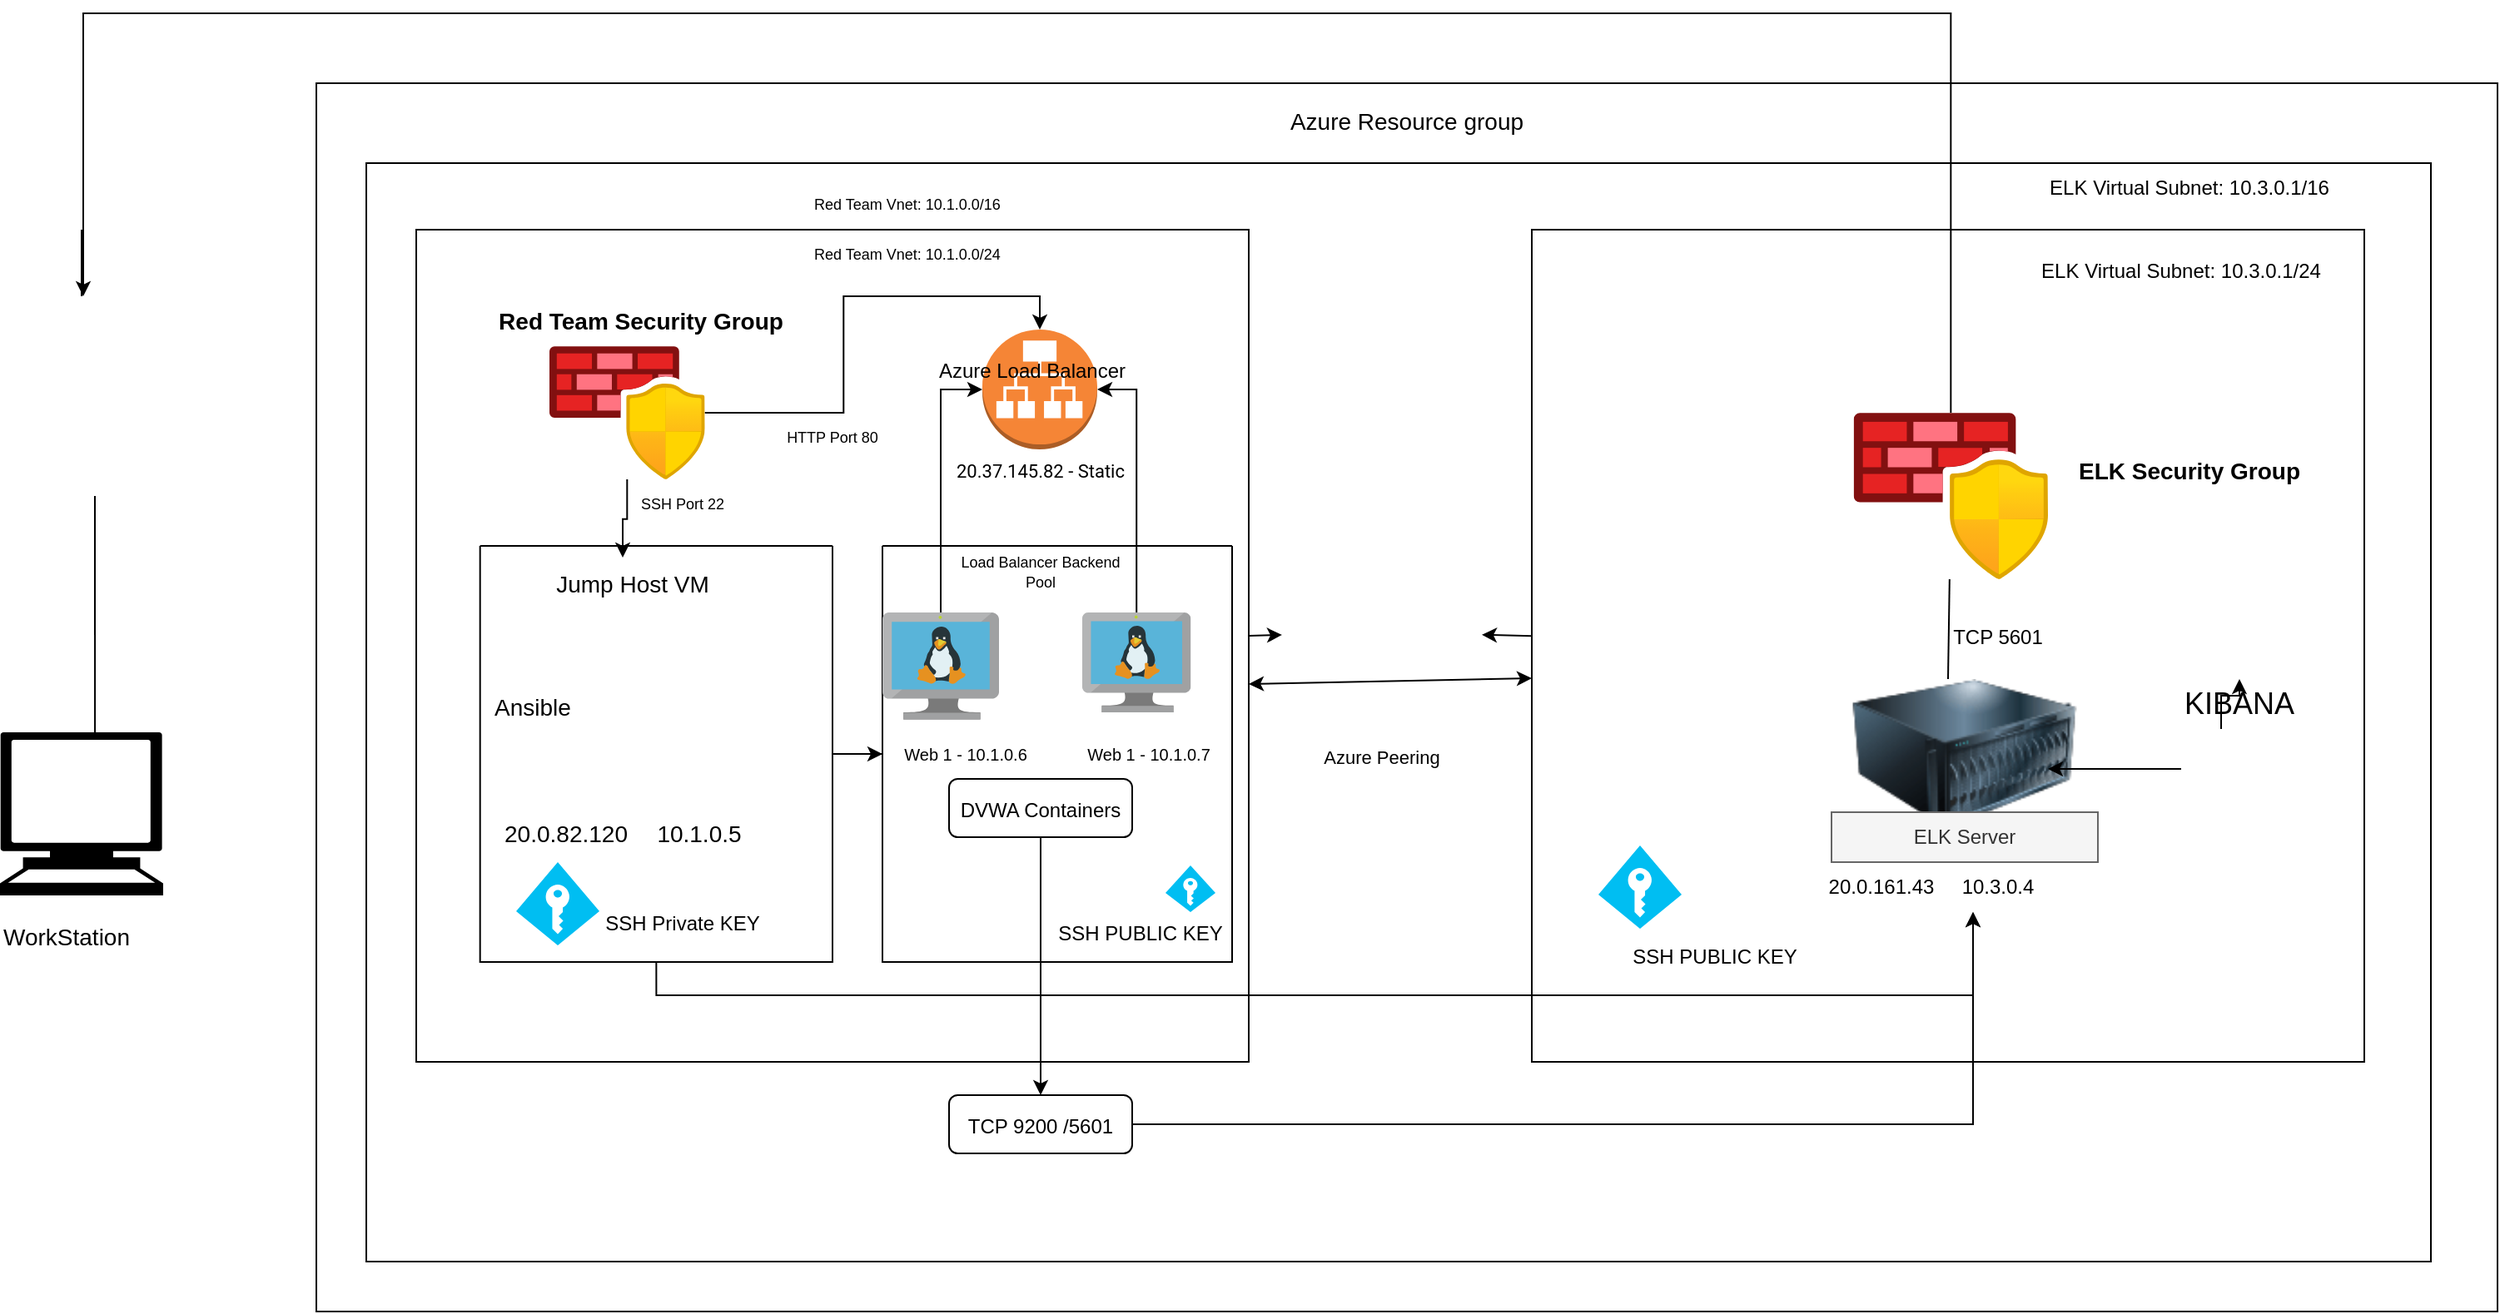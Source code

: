 <mxfile version="20.2.2" type="device"><diagram id="YJzmdEqQfib8CGw_cLvA" name="Page-1"><mxGraphModel dx="2516" dy="826" grid="1" gridSize="10" guides="1" tooltips="1" connect="1" arrows="1" fold="1" page="1" pageScale="1" pageWidth="850" pageHeight="1100" math="0" shadow="0"><root><mxCell id="0"/><mxCell id="1" parent="0"/><mxCell id="wqWHINHrL1W7b_5Z88DH-113" value="" style="rounded=0;whiteSpace=wrap;html=1;fontSize=11;gradientColor=none;" vertex="1" parent="1"><mxGeometry x="60" y="72" width="1310" height="738" as="geometry"/></mxCell><mxCell id="wqWHINHrL1W7b_5Z88DH-115" value="" style="rounded=0;whiteSpace=wrap;html=1;fontSize=11;gradientColor=none;" vertex="1" parent="1"><mxGeometry x="90" y="120" width="1240" height="660" as="geometry"/></mxCell><mxCell id="wqWHINHrL1W7b_5Z88DH-106" value="" style="edgeStyle=none;rounded=0;orthogonalLoop=1;jettySize=auto;html=1;fontSize=11;" edge="1" parent="1" source="wqWHINHrL1W7b_5Z88DH-4" target="wqWHINHrL1W7b_5Z88DH-101"><mxGeometry relative="1" as="geometry"/></mxCell><mxCell id="wqWHINHrL1W7b_5Z88DH-4" value="" style="whiteSpace=wrap;html=1;aspect=fixed;" vertex="1" parent="1"><mxGeometry x="120" y="160" width="500" height="500" as="geometry"/></mxCell><mxCell id="wqWHINHrL1W7b_5Z88DH-107" value="" style="edgeStyle=none;rounded=0;orthogonalLoop=1;jettySize=auto;html=1;fontSize=11;" edge="1" parent="1" source="wqWHINHrL1W7b_5Z88DH-5" target="wqWHINHrL1W7b_5Z88DH-101"><mxGeometry relative="1" as="geometry"/></mxCell><mxCell id="wqWHINHrL1W7b_5Z88DH-5" value="" style="whiteSpace=wrap;html=1;aspect=fixed;" vertex="1" parent="1"><mxGeometry x="790" y="160" width="500" height="500" as="geometry"/></mxCell><mxCell id="wqWHINHrL1W7b_5Z88DH-9" value="" style="image;html=1;image=img/lib/clip_art/computers/Server_128x128.png" vertex="1" parent="1"><mxGeometry x="980" y="430" width="140" height="90" as="geometry"/></mxCell><mxCell id="wqWHINHrL1W7b_5Z88DH-10" value="ELK Server" style="text;html=1;align=center;verticalAlign=middle;whiteSpace=wrap;rounded=0;fillColor=#f5f5f5;fontColor=#333333;strokeColor=#666666;gradientColor=none;" vertex="1" parent="1"><mxGeometry x="970" y="510" width="160" height="30" as="geometry"/></mxCell><mxCell id="wqWHINHrL1W7b_5Z88DH-11" value="20.0.161.43" style="text;html=1;strokeColor=none;fillColor=none;align=center;verticalAlign=middle;whiteSpace=wrap;rounded=0;" vertex="1" parent="1"><mxGeometry x="970" y="540" width="60" height="30" as="geometry"/></mxCell><mxCell id="wqWHINHrL1W7b_5Z88DH-12" value="10.3.0.4" style="text;html=1;strokeColor=none;fillColor=none;align=center;verticalAlign=middle;whiteSpace=wrap;rounded=0;" vertex="1" parent="1"><mxGeometry x="1040" y="540" width="60" height="30" as="geometry"/></mxCell><mxCell id="wqWHINHrL1W7b_5Z88DH-14" value="" style="aspect=fixed;html=1;points=[];align=center;image;fontSize=12;image=img/lib/azure2/networking/Azure_Firewall_Manager.svg;gradientColor=none;" vertex="1" parent="1"><mxGeometry x="983.33" y="270" width="116.67" height="100" as="geometry"/></mxCell><mxCell id="wqWHINHrL1W7b_5Z88DH-15" value="&lt;font style=&quot;font-size: 14px;&quot;&gt;ELK Security Group&lt;/font&gt;" style="text;html=1;strokeColor=none;fillColor=none;align=center;verticalAlign=middle;whiteSpace=wrap;rounded=0;fontStyle=1" vertex="1" parent="1"><mxGeometry x="1100" y="290" width="170" height="30" as="geometry"/></mxCell><mxCell id="wqWHINHrL1W7b_5Z88DH-17" value="" style="endArrow=none;html=1;rounded=0;" edge="1" parent="1" target="wqWHINHrL1W7b_5Z88DH-14"><mxGeometry width="50" height="50" relative="1" as="geometry"><mxPoint x="1040" y="430" as="sourcePoint"/><mxPoint x="1040" y="360" as="targetPoint"/></mxGeometry></mxCell><mxCell id="wqWHINHrL1W7b_5Z88DH-19" value="TCP 5601" style="text;html=1;strokeColor=none;fillColor=none;align=center;verticalAlign=middle;whiteSpace=wrap;rounded=0;" vertex="1" parent="1"><mxGeometry x="1040" y="390" width="60" height="30" as="geometry"/></mxCell><mxCell id="wqWHINHrL1W7b_5Z88DH-25" value="" style="edgeStyle=orthogonalEdgeStyle;rounded=0;orthogonalLoop=1;jettySize=auto;html=1;fontSize=18;" edge="1" parent="1" source="wqWHINHrL1W7b_5Z88DH-21" target="wqWHINHrL1W7b_5Z88DH-22"><mxGeometry relative="1" as="geometry"/></mxCell><mxCell id="wqWHINHrL1W7b_5Z88DH-29" value="" style="edgeStyle=orthogonalEdgeStyle;rounded=0;orthogonalLoop=1;jettySize=auto;html=1;fontSize=18;" edge="1" parent="1" source="wqWHINHrL1W7b_5Z88DH-21" target="wqWHINHrL1W7b_5Z88DH-28"><mxGeometry relative="1" as="geometry"/></mxCell><mxCell id="wqWHINHrL1W7b_5Z88DH-21" value="" style="shape=image;html=1;verticalAlign=top;verticalLabelPosition=bottom;labelBackgroundColor=#ffffff;imageAspect=0;aspect=fixed;image=https://cdn0.iconfinder.com/data/icons/web-development-and-studio/512/46_Analysis_analytic_analytics_chart_data_graph-128.png;gradientColor=none;" vertex="1" parent="1"><mxGeometry x="1180" y="460" width="48" height="48" as="geometry"/></mxCell><mxCell id="wqWHINHrL1W7b_5Z88DH-22" value="&lt;font style=&quot;font-size: 18px;&quot;&gt;KIBANA&lt;/font&gt;" style="text;html=1;strokeColor=none;fillColor=none;align=center;verticalAlign=middle;whiteSpace=wrap;rounded=0;" vertex="1" parent="1"><mxGeometry x="1120" y="430" width="190" height="30" as="geometry"/></mxCell><mxCell id="wqWHINHrL1W7b_5Z88DH-28" value="" style="shape=image;html=1;verticalAlign=top;verticalLabelPosition=bottom;labelBackgroundColor=#ffffff;imageAspect=0;aspect=fixed;image=https://cdn0.iconfinder.com/data/icons/web-development-and-studio/512/46_Analysis_analytic_analytics_chart_data_graph-128.png;gradientColor=none;" vertex="1" parent="1"><mxGeometry x="1052" y="460" width="48" height="48" as="geometry"/></mxCell><mxCell id="wqWHINHrL1W7b_5Z88DH-31" value="" style="verticalLabelPosition=bottom;html=1;verticalAlign=top;align=center;strokeColor=none;fillColor=#00BEF2;shape=mxgraph.azure.access_control;fontSize=18;" vertex="1" parent="1"><mxGeometry x="830" y="530" width="50" height="50" as="geometry"/></mxCell><mxCell id="wqWHINHrL1W7b_5Z88DH-32" value="&lt;font style=&quot;font-size: 12px;&quot;&gt;SSH PUBLIC KEY&lt;/font&gt;" style="text;html=1;strokeColor=none;fillColor=none;align=center;verticalAlign=middle;whiteSpace=wrap;rounded=0;fontSize=18;" vertex="1" parent="1"><mxGeometry x="830" y="580" width="140" height="30" as="geometry"/></mxCell><mxCell id="wqWHINHrL1W7b_5Z88DH-33" value="ELK Virtual Subnet: 10.3.0.1/24" style="text;html=1;strokeColor=none;fillColor=none;align=center;verticalAlign=middle;whiteSpace=wrap;rounded=0;fontSize=12;" vertex="1" parent="1"><mxGeometry x="1090" y="170" width="180" height="30" as="geometry"/></mxCell><mxCell id="wqWHINHrL1W7b_5Z88DH-34" value="ELK Virtual Subnet: 10.3.0.1/16" style="text;html=1;strokeColor=none;fillColor=none;align=center;verticalAlign=middle;whiteSpace=wrap;rounded=0;fontSize=12;" vertex="1" parent="1"><mxGeometry x="1095" y="120" width="180" height="30" as="geometry"/></mxCell><mxCell id="wqWHINHrL1W7b_5Z88DH-88" style="edgeStyle=orthogonalEdgeStyle;rounded=0;orthogonalLoop=1;jettySize=auto;html=1;entryX=0.44;entryY=-0.027;entryDx=0;entryDy=0;entryPerimeter=0;fontSize=9;" edge="1" parent="1" source="wqWHINHrL1W7b_5Z88DH-35" target="wqWHINHrL1W7b_5Z88DH-51"><mxGeometry relative="1" as="geometry"/></mxCell><mxCell id="wqWHINHrL1W7b_5Z88DH-90" style="edgeStyle=orthogonalEdgeStyle;rounded=0;orthogonalLoop=1;jettySize=auto;html=1;entryX=0.5;entryY=0;entryDx=0;entryDy=0;entryPerimeter=0;fontSize=9;" edge="1" parent="1" source="wqWHINHrL1W7b_5Z88DH-35" target="wqWHINHrL1W7b_5Z88DH-36"><mxGeometry relative="1" as="geometry"/></mxCell><mxCell id="wqWHINHrL1W7b_5Z88DH-35" value="" style="aspect=fixed;html=1;points=[];align=center;image;fontSize=12;image=img/lib/azure2/networking/Azure_Firewall_Manager.svg;gradientColor=none;" vertex="1" parent="1"><mxGeometry x="200" y="230" width="93.34" height="80" as="geometry"/></mxCell><mxCell id="wqWHINHrL1W7b_5Z88DH-36" value="" style="outlineConnect=0;dashed=0;verticalLabelPosition=bottom;verticalAlign=top;align=center;html=1;shape=mxgraph.aws3.application_load_balancer;fillColor=#F58536;gradientColor=none;fontSize=14;" vertex="1" parent="1"><mxGeometry x="460" y="220" width="69" height="72" as="geometry"/></mxCell><mxCell id="wqWHINHrL1W7b_5Z88DH-39" value="" style="swimlane;startSize=0;fontSize=14;gradientColor=none;" vertex="1" parent="1"><mxGeometry x="400" y="350" width="210" height="250" as="geometry"><mxRectangle x="400" y="350" width="50" height="40" as="alternateBounds"/></mxGeometry></mxCell><mxCell id="wqWHINHrL1W7b_5Z88DH-67" value="&lt;font style=&quot;font-size: 12px;&quot;&gt;SSH PUBLIC KEY&lt;/font&gt;" style="text;html=1;strokeColor=none;fillColor=none;align=center;verticalAlign=middle;whiteSpace=wrap;rounded=0;fontSize=18;" vertex="1" parent="wqWHINHrL1W7b_5Z88DH-39"><mxGeometry x="100" y="222" width="110" height="18" as="geometry"/></mxCell><mxCell id="wqWHINHrL1W7b_5Z88DH-68" value="" style="verticalLabelPosition=bottom;html=1;verticalAlign=top;align=center;strokeColor=none;fillColor=#00BEF2;shape=mxgraph.azure.access_control;fontSize=18;" vertex="1" parent="wqWHINHrL1W7b_5Z88DH-39"><mxGeometry x="170" y="192" width="30" height="28" as="geometry"/></mxCell><mxCell id="wqWHINHrL1W7b_5Z88DH-73" value="&lt;font style=&quot;font-size: 12px;&quot;&gt;DVWA Containers&lt;/font&gt;" style="rounded=1;whiteSpace=wrap;html=1;fontSize=14;gradientColor=none;" vertex="1" parent="wqWHINHrL1W7b_5Z88DH-39"><mxGeometry x="40" y="140" width="110" height="35" as="geometry"/></mxCell><mxCell id="wqWHINHrL1W7b_5Z88DH-37" value="" style="sketch=0;aspect=fixed;html=1;points=[];align=center;image;fontSize=12;image=img/lib/mscae/VM_Linux.svg;gradientColor=none;" vertex="1" parent="wqWHINHrL1W7b_5Z88DH-39"><mxGeometry y="40" width="70" height="64.4" as="geometry"/></mxCell><mxCell id="wqWHINHrL1W7b_5Z88DH-38" value="" style="sketch=0;aspect=fixed;html=1;points=[];align=center;image;fontSize=12;image=img/lib/mscae/VM_Linux.svg;gradientColor=none;" vertex="1" parent="wqWHINHrL1W7b_5Z88DH-39"><mxGeometry x="120" y="40" width="65.22" height="60" as="geometry"/></mxCell><mxCell id="wqWHINHrL1W7b_5Z88DH-80" value="&lt;font style=&quot;font-size: 10px;&quot;&gt;Web 1 - 10.1.0.6&lt;/font&gt;" style="text;html=1;strokeColor=none;fillColor=none;align=center;verticalAlign=middle;whiteSpace=wrap;rounded=0;fontSize=12;" vertex="1" parent="wqWHINHrL1W7b_5Z88DH-39"><mxGeometry y="110.0" width="100" height="30" as="geometry"/></mxCell><mxCell id="wqWHINHrL1W7b_5Z88DH-42" value="" style="shape=mxgraph.signs.tech.computer;html=1;pointerEvents=1;fillColor=#000000;strokeColor=none;verticalLabelPosition=bottom;verticalAlign=top;align=center;fontSize=14;" vertex="1" parent="1"><mxGeometry x="-130" y="462" width="98" height="98" as="geometry"/></mxCell><mxCell id="wqWHINHrL1W7b_5Z88DH-116" style="edgeStyle=elbowEdgeStyle;rounded=0;orthogonalLoop=1;jettySize=auto;html=1;fontSize=14;" edge="1" parent="1" source="wqWHINHrL1W7b_5Z88DH-14" target="wqWHINHrL1W7b_5Z88DH-44"><mxGeometry relative="1" as="geometry"><Array as="points"><mxPoint x="-80" y="30"/></Array></mxGeometry></mxCell><mxCell id="wqWHINHrL1W7b_5Z88DH-44" value="" style="shape=image;verticalLabelPosition=bottom;labelBackgroundColor=default;verticalAlign=top;aspect=fixed;imageAspect=0;image=https://img.freepik.com/premium-vector/internet-flat-vector-icon_9206-305.jpg;" vertex="1" parent="1"><mxGeometry x="-130" y="200" width="114" height="120" as="geometry"/></mxCell><mxCell id="wqWHINHrL1W7b_5Z88DH-45" value="" style="endArrow=none;html=1;rounded=0;fontSize=14;entryX=0.5;entryY=1;entryDx=0;entryDy=0;exitX=0.582;exitY=0.041;exitDx=0;exitDy=0;exitPerimeter=0;" edge="1" parent="1" source="wqWHINHrL1W7b_5Z88DH-42" target="wqWHINHrL1W7b_5Z88DH-44"><mxGeometry width="50" height="50" relative="1" as="geometry"><mxPoint x="620" y="390" as="sourcePoint"/><mxPoint x="670" y="340" as="targetPoint"/></mxGeometry></mxCell><mxCell id="wqWHINHrL1W7b_5Z88DH-47" value="WorkStation" style="text;html=1;strokeColor=none;fillColor=none;align=center;verticalAlign=middle;whiteSpace=wrap;rounded=0;fontSize=14;" vertex="1" parent="1"><mxGeometry x="-120" y="570" width="60" height="30" as="geometry"/></mxCell><mxCell id="wqWHINHrL1W7b_5Z88DH-66" style="edgeStyle=orthogonalEdgeStyle;rounded=0;orthogonalLoop=1;jettySize=auto;html=1;exitX=0.5;exitY=1;exitDx=0;exitDy=0;entryX=0.25;entryY=1;entryDx=0;entryDy=0;fontSize=14;" edge="1" parent="1" source="wqWHINHrL1W7b_5Z88DH-50" target="wqWHINHrL1W7b_5Z88DH-12"><mxGeometry relative="1" as="geometry"/></mxCell><mxCell id="wqWHINHrL1W7b_5Z88DH-50" value="" style="swimlane;startSize=0;fontSize=14;gradientColor=none;" vertex="1" parent="1"><mxGeometry x="158.34" y="350" width="211.66" height="250" as="geometry"><mxRectangle x="158.34" y="350" width="50" height="40" as="alternateBounds"/></mxGeometry></mxCell><mxCell id="wqWHINHrL1W7b_5Z88DH-52" value="20.0.82.120" style="text;html=1;strokeColor=none;fillColor=none;align=center;verticalAlign=middle;whiteSpace=wrap;rounded=0;fontSize=14;" vertex="1" parent="wqWHINHrL1W7b_5Z88DH-50"><mxGeometry x="21.66" y="158" width="60" height="30" as="geometry"/></mxCell><mxCell id="wqWHINHrL1W7b_5Z88DH-51" value="Jump Host VM" style="text;html=1;strokeColor=none;fillColor=none;align=center;verticalAlign=middle;whiteSpace=wrap;rounded=0;fontSize=14;" vertex="1" parent="1"><mxGeometry x="200.0" y="357.8" width="100" height="30" as="geometry"/></mxCell><mxCell id="wqWHINHrL1W7b_5Z88DH-53" value="10.1.0.5" style="text;html=1;strokeColor=none;fillColor=none;align=center;verticalAlign=middle;whiteSpace=wrap;rounded=0;fontSize=14;" vertex="1" parent="1"><mxGeometry x="260" y="508" width="60" height="30" as="geometry"/></mxCell><mxCell id="wqWHINHrL1W7b_5Z88DH-54" value="Ansible" style="text;html=1;strokeColor=none;fillColor=none;align=center;verticalAlign=middle;whiteSpace=wrap;rounded=0;fontSize=14;" vertex="1" parent="1"><mxGeometry x="160" y="432" width="60" height="30" as="geometry"/></mxCell><mxCell id="wqWHINHrL1W7b_5Z88DH-40" value="" style="shape=image;verticalLabelPosition=bottom;labelBackgroundColor=default;verticalAlign=top;aspect=fixed;imageAspect=0;image=https://upload.wikimedia.org/wikipedia/commons/thumb/5/57/Gnome-fs-server.svg/1200px-Gnome-fs-server.svg.png;" vertex="1" parent="1"><mxGeometry x="200" y="395" width="110" height="110" as="geometry"/></mxCell><mxCell id="wqWHINHrL1W7b_5Z88DH-63" value="" style="verticalLabelPosition=bottom;html=1;verticalAlign=top;align=center;strokeColor=none;fillColor=#00BEF2;shape=mxgraph.azure.access_control;fontSize=18;" vertex="1" parent="1"><mxGeometry x="180" y="540" width="50" height="50" as="geometry"/></mxCell><mxCell id="wqWHINHrL1W7b_5Z88DH-64" value="&lt;font style=&quot;font-size: 12px;&quot;&gt;SSH Private KEY&lt;/font&gt;" style="text;html=1;strokeColor=none;fillColor=none;align=center;verticalAlign=middle;whiteSpace=wrap;rounded=0;fontSize=18;" vertex="1" parent="1"><mxGeometry x="210" y="560" width="140" height="30" as="geometry"/></mxCell><mxCell id="wqWHINHrL1W7b_5Z88DH-77" value="" style="edgeStyle=orthogonalEdgeStyle;rounded=0;orthogonalLoop=1;jettySize=auto;html=1;fontSize=12;" edge="1" parent="1" source="wqWHINHrL1W7b_5Z88DH-73" target="wqWHINHrL1W7b_5Z88DH-76"><mxGeometry relative="1" as="geometry"/></mxCell><mxCell id="wqWHINHrL1W7b_5Z88DH-82" style="edgeStyle=orthogonalEdgeStyle;rounded=0;orthogonalLoop=1;jettySize=auto;html=1;fontSize=10;entryX=0.25;entryY=1;entryDx=0;entryDy=0;" edge="1" parent="1" source="wqWHINHrL1W7b_5Z88DH-76" target="wqWHINHrL1W7b_5Z88DH-12"><mxGeometry relative="1" as="geometry"><mxPoint x="1050" y="620" as="targetPoint"/></mxGeometry></mxCell><mxCell id="wqWHINHrL1W7b_5Z88DH-76" value="&lt;font style=&quot;font-size: 12px;&quot;&gt;TCP 9200 /5601&lt;/font&gt;" style="rounded=1;whiteSpace=wrap;html=1;fontSize=14;gradientColor=none;" vertex="1" parent="1"><mxGeometry x="440" y="680" width="110" height="35" as="geometry"/></mxCell><mxCell id="wqWHINHrL1W7b_5Z88DH-78" style="edgeStyle=orthogonalEdgeStyle;rounded=0;orthogonalLoop=1;jettySize=auto;html=1;fontSize=12;entryX=1;entryY=0.5;entryDx=0;entryDy=0;entryPerimeter=0;" edge="1" parent="1" source="wqWHINHrL1W7b_5Z88DH-38" target="wqWHINHrL1W7b_5Z88DH-36"><mxGeometry relative="1" as="geometry"/></mxCell><mxCell id="wqWHINHrL1W7b_5Z88DH-79" style="edgeStyle=orthogonalEdgeStyle;rounded=0;orthogonalLoop=1;jettySize=auto;html=1;entryX=0;entryY=0.5;entryDx=0;entryDy=0;entryPerimeter=0;fontSize=12;" edge="1" parent="1" source="wqWHINHrL1W7b_5Z88DH-37" target="wqWHINHrL1W7b_5Z88DH-36"><mxGeometry relative="1" as="geometry"/></mxCell><mxCell id="wqWHINHrL1W7b_5Z88DH-81" value="&lt;font style=&quot;font-size: 10px;&quot;&gt;Web 1 - 10.1.0.7&lt;/font&gt;" style="text;html=1;strokeColor=none;fillColor=none;align=center;verticalAlign=middle;whiteSpace=wrap;rounded=0;fontSize=12;" vertex="1" parent="1"><mxGeometry x="510" y="460" width="100" height="30" as="geometry"/></mxCell><mxCell id="wqWHINHrL1W7b_5Z88DH-83" value="&lt;font style=&quot;font-size: 9px;&quot;&gt;Load Balancer Backend Pool&lt;/font&gt;" style="text;html=1;strokeColor=none;fillColor=none;align=center;verticalAlign=middle;whiteSpace=wrap;rounded=0;fontSize=10;" vertex="1" parent="1"><mxGeometry x="439.5" y="350" width="110" height="30" as="geometry"/></mxCell><mxCell id="wqWHINHrL1W7b_5Z88DH-85" value="Red Team Vnet: 10.1.0.0/24" style="text;html=1;strokeColor=none;fillColor=none;align=center;verticalAlign=middle;whiteSpace=wrap;rounded=0;fontSize=9;" vertex="1" parent="1"><mxGeometry x="340" y="160" width="150" height="30" as="geometry"/></mxCell><mxCell id="wqWHINHrL1W7b_5Z88DH-86" value="Red Team Vnet: 10.1.0.0/16" style="text;html=1;strokeColor=none;fillColor=none;align=center;verticalAlign=middle;whiteSpace=wrap;rounded=0;fontSize=9;" vertex="1" parent="1"><mxGeometry x="340" y="130" width="150" height="30" as="geometry"/></mxCell><mxCell id="wqWHINHrL1W7b_5Z88DH-87" value="&lt;font style=&quot;font-size: 14px;&quot;&gt;Red Team Security Group&lt;/font&gt;" style="text;html=1;strokeColor=none;fillColor=none;align=center;verticalAlign=middle;whiteSpace=wrap;rounded=0;fontStyle=1" vertex="1" parent="1"><mxGeometry x="160" y="200" width="190" height="30" as="geometry"/></mxCell><mxCell id="wqWHINHrL1W7b_5Z88DH-89" value="SSH Port 22" style="text;html=1;strokeColor=none;fillColor=none;align=center;verticalAlign=middle;whiteSpace=wrap;rounded=0;fontSize=9;" vertex="1" parent="1"><mxGeometry x="250" y="310" width="60" height="30" as="geometry"/></mxCell><mxCell id="wqWHINHrL1W7b_5Z88DH-91" value="HTTP Port 80" style="text;html=1;strokeColor=none;fillColor=none;align=center;verticalAlign=middle;whiteSpace=wrap;rounded=0;fontSize=9;" vertex="1" parent="1"><mxGeometry x="340" y="270" width="60" height="30" as="geometry"/></mxCell><mxCell id="wqWHINHrL1W7b_5Z88DH-92" value="&lt;span style=&quot;font-family: Roboto, RobotoDraft, Helvetica, Arial, sans-serif; background-color: rgb(255, 255, 255);&quot;&gt;&lt;font style=&quot;font-size: 11px;&quot;&gt;20.37.145.82 - Static&lt;/font&gt;&lt;/span&gt;" style="text;html=1;strokeColor=none;fillColor=none;align=center;verticalAlign=middle;whiteSpace=wrap;rounded=0;fontSize=9;" vertex="1" parent="1"><mxGeometry x="440" y="290" width="110" height="30" as="geometry"/></mxCell><mxCell id="wqWHINHrL1W7b_5Z88DH-93" value="&lt;font style=&quot;font-size: 12px;&quot;&gt;Azure Load Balancer&lt;/font&gt;" style="text;html=1;strokeColor=none;fillColor=none;align=center;verticalAlign=middle;whiteSpace=wrap;rounded=0;fontSize=9;" vertex="1" parent="1"><mxGeometry x="430" y="230" width="120" height="30" as="geometry"/></mxCell><mxCell id="wqWHINHrL1W7b_5Z88DH-94" value="" style="endArrow=none;html=1;rounded=0;fontSize=11;exitX=1;exitY=0.5;exitDx=0;exitDy=0;entryX=0;entryY=0.5;entryDx=0;entryDy=0;" edge="1" parent="1" source="wqWHINHrL1W7b_5Z88DH-50" target="wqWHINHrL1W7b_5Z88DH-80"><mxGeometry width="50" height="50" relative="1" as="geometry"><mxPoint x="620" y="320" as="sourcePoint"/><mxPoint x="670" y="270" as="targetPoint"/></mxGeometry></mxCell><mxCell id="wqWHINHrL1W7b_5Z88DH-95" value="" style="endArrow=classic;html=1;rounded=0;fontSize=11;exitX=1;exitY=0.5;exitDx=0;exitDy=0;entryX=0;entryY=0.5;entryDx=0;entryDy=0;" edge="1" parent="1" source="wqWHINHrL1W7b_5Z88DH-50" target="wqWHINHrL1W7b_5Z88DH-80"><mxGeometry width="50" height="50" relative="1" as="geometry"><mxPoint x="620" y="320" as="sourcePoint"/><mxPoint x="670" y="270" as="targetPoint"/></mxGeometry></mxCell><mxCell id="wqWHINHrL1W7b_5Z88DH-103" value="" style="endArrow=classic;startArrow=classic;html=1;rounded=0;fontSize=11;exitX=1;exitY=0.546;exitDx=0;exitDy=0;exitPerimeter=0;entryX=0;entryY=0.539;entryDx=0;entryDy=0;entryPerimeter=0;" edge="1" parent="1" source="wqWHINHrL1W7b_5Z88DH-4" target="wqWHINHrL1W7b_5Z88DH-5"><mxGeometry width="50" height="50" relative="1" as="geometry"><mxPoint x="620" y="320" as="sourcePoint"/><mxPoint x="670" y="270" as="targetPoint"/></mxGeometry></mxCell><mxCell id="wqWHINHrL1W7b_5Z88DH-101" value="" style="shape=image;verticalLabelPosition=bottom;labelBackgroundColor=default;verticalAlign=top;aspect=fixed;imageAspect=0;image=https://symbols.getvecta.com/stencil_20/16_vpc-peering.35922ec942.jpg;" vertex="1" parent="1"><mxGeometry x="640" y="342" width="120" height="120" as="geometry"/></mxCell><mxCell id="wqWHINHrL1W7b_5Z88DH-109" value="Azure Peering" style="text;html=1;strokeColor=none;fillColor=none;align=center;verticalAlign=middle;whiteSpace=wrap;rounded=0;fontSize=11;" vertex="1" parent="1"><mxGeometry x="650" y="462" width="100" height="30" as="geometry"/></mxCell><mxCell id="wqWHINHrL1W7b_5Z88DH-114" value="&lt;font style=&quot;font-size: 14px;&quot;&gt;Azure Resource group&lt;/font&gt;" style="text;html=1;strokeColor=none;fillColor=none;align=center;verticalAlign=middle;whiteSpace=wrap;rounded=0;fontSize=11;" vertex="1" parent="1"><mxGeometry x="640" y="80" width="150" height="30" as="geometry"/></mxCell><mxCell id="wqWHINHrL1W7b_5Z88DH-117" value="" style="endArrow=none;html=1;rounded=0;fontSize=14;exitX=0.43;exitY=0;exitDx=0;exitDy=0;exitPerimeter=0;" edge="1" parent="1" source="wqWHINHrL1W7b_5Z88DH-44"><mxGeometry width="50" height="50" relative="1" as="geometry"><mxPoint x="500" y="170" as="sourcePoint"/><mxPoint x="-81" y="160" as="targetPoint"/></mxGeometry></mxCell></root></mxGraphModel></diagram></mxfile>